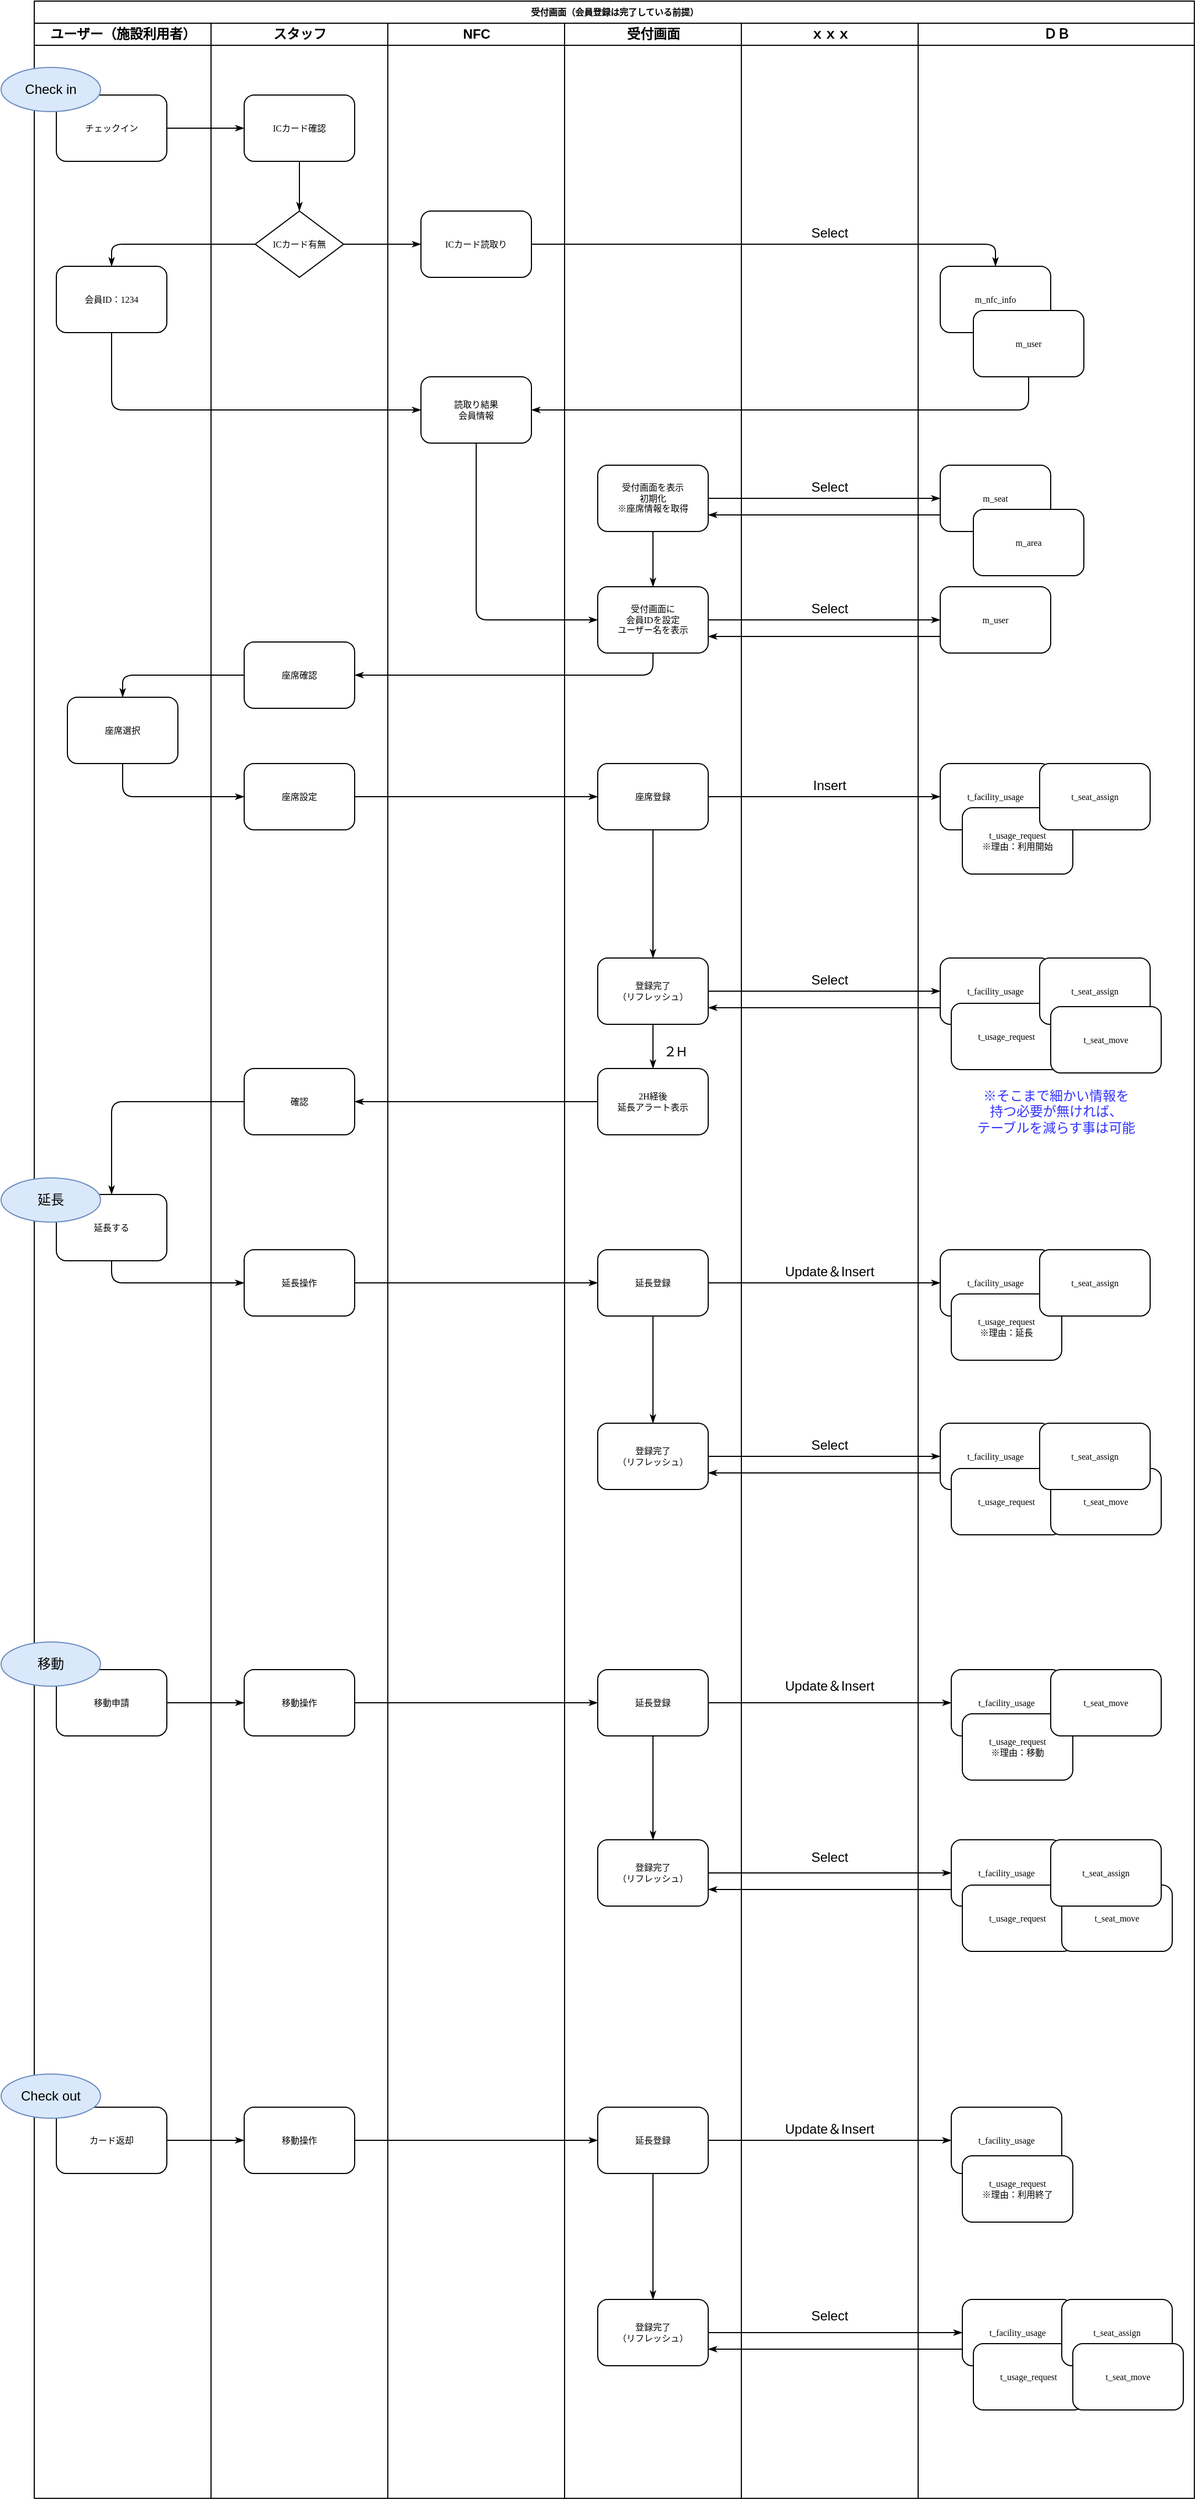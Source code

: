 <mxfile version="26.0.14">
  <diagram name="Page-1" id="74e2e168-ea6b-b213-b513-2b3c1d86103e">
    <mxGraphModel dx="1299" dy="142" grid="1" gridSize="10" guides="1" tooltips="1" connect="1" arrows="1" fold="1" page="1" pageScale="1" pageWidth="1100" pageHeight="850" background="none" math="0" shadow="0">
      <root>
        <mxCell id="0" />
        <mxCell id="1" parent="0" />
        <mxCell id="wsVmnCHKdDLOv4nFXaHS-50" value="受付画面（会員登録は完了している前提）" style="swimlane;html=1;childLayout=stackLayout;startSize=20;rounded=0;shadow=0;labelBackgroundColor=none;strokeWidth=1;fontFamily=Verdana;fontSize=8;align=center;" parent="1" vertex="1">
          <mxGeometry x="40" y="880" width="1050" height="2260" as="geometry" />
        </mxCell>
        <mxCell id="wsVmnCHKdDLOv4nFXaHS-55" style="edgeStyle=orthogonalEdgeStyle;rounded=1;html=1;labelBackgroundColor=none;startArrow=none;startFill=0;startSize=5;endArrow=classicThin;endFill=1;endSize=5;jettySize=auto;orthogonalLoop=1;strokeWidth=1;fontFamily=Verdana;fontSize=8" parent="wsVmnCHKdDLOv4nFXaHS-50" source="wsVmnCHKdDLOv4nFXaHS-52" target="wsVmnCHKdDLOv4nFXaHS-71" edge="1">
          <mxGeometry relative="1" as="geometry" />
        </mxCell>
        <mxCell id="wsVmnCHKdDLOv4nFXaHS-58" style="edgeStyle=orthogonalEdgeStyle;rounded=1;html=1;labelBackgroundColor=none;startArrow=none;startFill=0;startSize=5;endArrow=classicThin;endFill=1;endSize=5;jettySize=auto;orthogonalLoop=1;strokeWidth=1;fontFamily=Verdana;fontSize=8;entryX=0.5;entryY=0;entryDx=0;entryDy=0;" parent="wsVmnCHKdDLOv4nFXaHS-50" source="wsVmnCHKdDLOv4nFXaHS-74" target="wsVmnCHKdDLOv4nFXaHS-53" edge="1">
          <mxGeometry relative="1" as="geometry" />
        </mxCell>
        <mxCell id="wsVmnCHKdDLOv4nFXaHS-59" style="edgeStyle=orthogonalEdgeStyle;rounded=1;html=1;labelBackgroundColor=none;startArrow=none;startFill=0;startSize=5;endArrow=classicThin;endFill=1;endSize=5;jettySize=auto;orthogonalLoop=1;strokeWidth=1;fontFamily=Verdana;fontSize=8;exitX=0.5;exitY=1;exitDx=0;exitDy=0;entryX=0;entryY=0.5;entryDx=0;entryDy=0;" parent="wsVmnCHKdDLOv4nFXaHS-50" source="wsVmnCHKdDLOv4nFXaHS-53" target="wsVmnCHKdDLOv4nFXaHS-87" edge="1">
          <mxGeometry relative="1" as="geometry">
            <mxPoint x="210" y="300" as="targetPoint" />
          </mxGeometry>
        </mxCell>
        <mxCell id="wsVmnCHKdDLOv4nFXaHS-63" style="edgeStyle=orthogonalEdgeStyle;rounded=1;html=1;labelBackgroundColor=none;startArrow=none;startFill=0;startSize=5;endArrow=classicThin;endFill=1;endSize=5;jettySize=auto;orthogonalLoop=1;strokeWidth=1;fontFamily=Verdana;fontSize=8;exitX=1;exitY=0.5;exitDx=0;exitDy=0;" parent="wsVmnCHKdDLOv4nFXaHS-50" source="wsVmnCHKdDLOv4nFXaHS-89" target="wsVmnCHKdDLOv4nFXaHS-94" edge="1">
          <mxGeometry relative="1" as="geometry">
            <mxPoint x="770" y="690" as="sourcePoint" />
          </mxGeometry>
        </mxCell>
        <mxCell id="wsVmnCHKdDLOv4nFXaHS-66" style="edgeStyle=orthogonalEdgeStyle;rounded=1;html=1;labelBackgroundColor=none;startArrow=none;startFill=0;startSize=5;endArrow=classicThin;endFill=1;endSize=5;jettySize=auto;orthogonalLoop=1;strokeColor=#000000;strokeWidth=1;fontFamily=Verdana;fontSize=8;fontColor=#000000;entryX=0;entryY=0.5;entryDx=0;entryDy=0;exitX=1;exitY=0.5;exitDx=0;exitDy=0;" parent="wsVmnCHKdDLOv4nFXaHS-50" source="wsVmnCHKdDLOv4nFXaHS-81" target="wsVmnCHKdDLOv4nFXaHS-89" edge="1">
          <mxGeometry relative="1" as="geometry">
            <mxPoint x="400" y="550" as="sourcePoint" />
          </mxGeometry>
        </mxCell>
        <mxCell id="wsVmnCHKdDLOv4nFXaHS-51" value="ユーザー（施設利用者）" style="swimlane;html=1;startSize=20;" parent="wsVmnCHKdDLOv4nFXaHS-50" vertex="1">
          <mxGeometry y="20" width="160" height="2240" as="geometry" />
        </mxCell>
        <mxCell id="wsVmnCHKdDLOv4nFXaHS-52" value="チェックイン" style="rounded=1;whiteSpace=wrap;html=1;shadow=0;labelBackgroundColor=none;strokeWidth=1;fontFamily=Verdana;fontSize=8;align=center;" parent="wsVmnCHKdDLOv4nFXaHS-51" vertex="1">
          <mxGeometry x="20" y="65" width="100" height="60" as="geometry" />
        </mxCell>
        <mxCell id="wsVmnCHKdDLOv4nFXaHS-53" value="会員ID：1234" style="rounded=1;whiteSpace=wrap;html=1;shadow=0;labelBackgroundColor=none;strokeWidth=1;fontFamily=Verdana;fontSize=8;align=center;" parent="wsVmnCHKdDLOv4nFXaHS-51" vertex="1">
          <mxGeometry x="20" y="220" width="100" height="60" as="geometry" />
        </mxCell>
        <mxCell id="wsVmnCHKdDLOv4nFXaHS-75" value="座席選択" style="rounded=1;whiteSpace=wrap;html=1;shadow=0;labelBackgroundColor=none;strokeWidth=1;fontFamily=Verdana;fontSize=8;align=center;" parent="wsVmnCHKdDLOv4nFXaHS-51" vertex="1">
          <mxGeometry x="30" y="610" width="100" height="60" as="geometry" />
        </mxCell>
        <mxCell id="wsVmnCHKdDLOv4nFXaHS-168" value="延長する" style="rounded=1;whiteSpace=wrap;html=1;shadow=0;labelBackgroundColor=none;strokeWidth=1;fontFamily=Verdana;fontSize=8;align=center;" parent="wsVmnCHKdDLOv4nFXaHS-51" vertex="1">
          <mxGeometry x="20" y="1060" width="100" height="60" as="geometry" />
        </mxCell>
        <mxCell id="wsVmnCHKdDLOv4nFXaHS-176" value="延長" style="ellipse;whiteSpace=wrap;html=1;fillColor=#dae8fc;strokeColor=#6c8ebf;" parent="wsVmnCHKdDLOv4nFXaHS-51" vertex="1">
          <mxGeometry x="-30" y="1045" width="90" height="40" as="geometry" />
        </mxCell>
        <mxCell id="wsVmnCHKdDLOv4nFXaHS-177" value="Check in" style="ellipse;whiteSpace=wrap;html=1;fillColor=#dae8fc;strokeColor=#6c8ebf;" parent="wsVmnCHKdDLOv4nFXaHS-51" vertex="1">
          <mxGeometry x="-30" y="40" width="90" height="40" as="geometry" />
        </mxCell>
        <mxCell id="wsVmnCHKdDLOv4nFXaHS-239" value="カード返却" style="rounded=1;whiteSpace=wrap;html=1;shadow=0;labelBackgroundColor=none;strokeWidth=1;fontFamily=Verdana;fontSize=8;align=center;" parent="wsVmnCHKdDLOv4nFXaHS-51" vertex="1">
          <mxGeometry x="20" y="1886" width="100" height="60" as="geometry" />
        </mxCell>
        <mxCell id="wsVmnCHKdDLOv4nFXaHS-183" value="Check out" style="ellipse;whiteSpace=wrap;html=1;fillColor=#dae8fc;strokeColor=#6c8ebf;" parent="wsVmnCHKdDLOv4nFXaHS-51" vertex="1">
          <mxGeometry x="-30" y="1856" width="90" height="40" as="geometry" />
        </mxCell>
        <mxCell id="wsVmnCHKdDLOv4nFXaHS-70" value="スタッフ" style="swimlane;html=1;startSize=20;" parent="wsVmnCHKdDLOv4nFXaHS-50" vertex="1">
          <mxGeometry x="160" y="20" width="160" height="2240" as="geometry" />
        </mxCell>
        <mxCell id="wsVmnCHKdDLOv4nFXaHS-71" value="ICカード確認" style="rounded=1;whiteSpace=wrap;html=1;shadow=0;labelBackgroundColor=none;strokeWidth=1;fontFamily=Verdana;fontSize=8;align=center;" parent="wsVmnCHKdDLOv4nFXaHS-70" vertex="1">
          <mxGeometry x="30" y="65" width="100" height="60" as="geometry" />
        </mxCell>
        <mxCell id="wsVmnCHKdDLOv4nFXaHS-74" value="ICカード有無" style="rhombus;whiteSpace=wrap;html=1;rounded=0;shadow=0;labelBackgroundColor=none;strokeWidth=1;fontFamily=Verdana;fontSize=8;align=center;" parent="wsVmnCHKdDLOv4nFXaHS-70" vertex="1">
          <mxGeometry x="40" y="170" width="80" height="60" as="geometry" />
        </mxCell>
        <mxCell id="wsVmnCHKdDLOv4nFXaHS-56" style="edgeStyle=orthogonalEdgeStyle;rounded=1;html=1;labelBackgroundColor=none;startArrow=none;startFill=0;startSize=5;endArrow=classicThin;endFill=1;endSize=5;jettySize=auto;orthogonalLoop=1;strokeWidth=1;fontFamily=Verdana;fontSize=8;entryX=0.5;entryY=0;entryDx=0;entryDy=0;" parent="wsVmnCHKdDLOv4nFXaHS-70" source="wsVmnCHKdDLOv4nFXaHS-71" target="wsVmnCHKdDLOv4nFXaHS-74" edge="1">
          <mxGeometry relative="1" as="geometry">
            <Array as="points">
              <mxPoint x="80" y="170" />
              <mxPoint x="80" y="170" />
            </Array>
          </mxGeometry>
        </mxCell>
        <mxCell id="wsVmnCHKdDLOv4nFXaHS-54" value="座席確認" style="rounded=1;whiteSpace=wrap;html=1;shadow=0;labelBackgroundColor=none;strokeWidth=1;fontFamily=Verdana;fontSize=8;align=center;" parent="wsVmnCHKdDLOv4nFXaHS-70" vertex="1">
          <mxGeometry x="30" y="560" width="100" height="60" as="geometry" />
        </mxCell>
        <mxCell id="wsVmnCHKdDLOv4nFXaHS-81" value="座席設定" style="rounded=1;whiteSpace=wrap;html=1;shadow=0;labelBackgroundColor=none;strokeWidth=1;fontFamily=Verdana;fontSize=8;align=center;" parent="wsVmnCHKdDLOv4nFXaHS-70" vertex="1">
          <mxGeometry x="30" y="670" width="100" height="60" as="geometry" />
        </mxCell>
        <mxCell id="wsVmnCHKdDLOv4nFXaHS-165" value="確認" style="rounded=1;whiteSpace=wrap;html=1;shadow=0;labelBackgroundColor=none;strokeWidth=1;fontFamily=Verdana;fontSize=8;align=center;" parent="wsVmnCHKdDLOv4nFXaHS-70" vertex="1">
          <mxGeometry x="30" y="946" width="100" height="60" as="geometry" />
        </mxCell>
        <mxCell id="wsVmnCHKdDLOv4nFXaHS-171" value="延長操作" style="rounded=1;whiteSpace=wrap;html=1;shadow=0;labelBackgroundColor=none;strokeWidth=1;fontFamily=Verdana;fontSize=8;align=center;" parent="wsVmnCHKdDLOv4nFXaHS-70" vertex="1">
          <mxGeometry x="30" y="1110" width="100" height="60" as="geometry" />
        </mxCell>
        <mxCell id="wsVmnCHKdDLOv4nFXaHS-240" value="移動操作" style="rounded=1;whiteSpace=wrap;html=1;shadow=0;labelBackgroundColor=none;strokeWidth=1;fontFamily=Verdana;fontSize=8;align=center;" parent="wsVmnCHKdDLOv4nFXaHS-70" vertex="1">
          <mxGeometry x="30" y="1886" width="100" height="60" as="geometry" />
        </mxCell>
        <mxCell id="wsVmnCHKdDLOv4nFXaHS-72" value="NFC" style="swimlane;html=1;startSize=20;" parent="wsVmnCHKdDLOv4nFXaHS-50" vertex="1">
          <mxGeometry x="320" y="20" width="160" height="2240" as="geometry" />
        </mxCell>
        <mxCell id="wsVmnCHKdDLOv4nFXaHS-73" value="ICカード読取り" style="rounded=1;whiteSpace=wrap;html=1;shadow=0;labelBackgroundColor=none;strokeWidth=1;fontFamily=Verdana;fontSize=8;align=center;" parent="wsVmnCHKdDLOv4nFXaHS-72" vertex="1">
          <mxGeometry x="30" y="170" width="100" height="60" as="geometry" />
        </mxCell>
        <mxCell id="wsVmnCHKdDLOv4nFXaHS-87" value="&lt;div&gt;読取り結果&lt;/div&gt;&lt;div&gt;&lt;div&gt;会員情報&lt;/div&gt;&lt;/div&gt;" style="rounded=1;whiteSpace=wrap;html=1;shadow=0;labelBackgroundColor=none;strokeWidth=1;fontFamily=Verdana;fontSize=8;align=center;" parent="wsVmnCHKdDLOv4nFXaHS-72" vertex="1">
          <mxGeometry x="30" y="320" width="100" height="60" as="geometry" />
        </mxCell>
        <mxCell id="wsVmnCHKdDLOv4nFXaHS-76" style="edgeStyle=orthogonalEdgeStyle;rounded=1;html=1;labelBackgroundColor=none;startArrow=none;startFill=0;startSize=5;endArrow=classicThin;endFill=1;endSize=5;jettySize=auto;orthogonalLoop=1;strokeWidth=1;fontFamily=Verdana;fontSize=8;entryX=0;entryY=0.5;entryDx=0;entryDy=0;exitX=1;exitY=0.5;exitDx=0;exitDy=0;" parent="wsVmnCHKdDLOv4nFXaHS-50" source="wsVmnCHKdDLOv4nFXaHS-74" target="wsVmnCHKdDLOv4nFXaHS-73" edge="1">
          <mxGeometry relative="1" as="geometry">
            <mxPoint x="340" y="150" as="sourcePoint" />
            <mxPoint x="280" y="290" as="targetPoint" />
          </mxGeometry>
        </mxCell>
        <mxCell id="wsVmnCHKdDLOv4nFXaHS-83" style="edgeStyle=orthogonalEdgeStyle;rounded=1;html=1;labelBackgroundColor=none;startArrow=none;startFill=0;startSize=5;endArrow=classicThin;endFill=1;endSize=5;jettySize=auto;orthogonalLoop=1;strokeColor=#000000;strokeWidth=1;fontFamily=Verdana;fontSize=8;fontColor=#000000;exitX=1;exitY=0.5;exitDx=0;exitDy=0;entryX=0.5;entryY=0;entryDx=0;entryDy=0;" parent="wsVmnCHKdDLOv4nFXaHS-50" source="wsVmnCHKdDLOv4nFXaHS-73" target="wsVmnCHKdDLOv4nFXaHS-78" edge="1">
          <mxGeometry relative="1" as="geometry" />
        </mxCell>
        <mxCell id="wsVmnCHKdDLOv4nFXaHS-91" style="edgeStyle=orthogonalEdgeStyle;rounded=1;html=1;labelBackgroundColor=none;startArrow=none;startFill=0;startSize=5;endArrow=classicThin;endFill=1;endSize=5;jettySize=auto;orthogonalLoop=1;strokeWidth=1;fontFamily=Verdana;fontSize=8;exitX=0.5;exitY=1;exitDx=0;exitDy=0;entryX=1;entryY=0.5;entryDx=0;entryDy=0;" parent="wsVmnCHKdDLOv4nFXaHS-50" source="wsVmnCHKdDLOv4nFXaHS-144" target="wsVmnCHKdDLOv4nFXaHS-87" edge="1">
          <mxGeometry relative="1" as="geometry" />
        </mxCell>
        <mxCell id="wsVmnCHKdDLOv4nFXaHS-77" value="受付画面" style="swimlane;html=1;startSize=20;" parent="wsVmnCHKdDLOv4nFXaHS-50" vertex="1">
          <mxGeometry x="480" y="20" width="160" height="2240" as="geometry" />
        </mxCell>
        <mxCell id="wsVmnCHKdDLOv4nFXaHS-80" value="受付画面に&lt;div&gt;会員IDを設定&lt;/div&gt;&lt;div&gt;ユーザー名を表示&lt;/div&gt;" style="rounded=1;whiteSpace=wrap;html=1;shadow=0;labelBackgroundColor=none;strokeWidth=1;fontFamily=Verdana;fontSize=8;align=center;" parent="wsVmnCHKdDLOv4nFXaHS-77" vertex="1">
          <mxGeometry x="30" y="510" width="100" height="60" as="geometry" />
        </mxCell>
        <mxCell id="wsVmnCHKdDLOv4nFXaHS-89" value="座席登録" style="rounded=1;whiteSpace=wrap;html=1;shadow=0;labelBackgroundColor=none;strokeWidth=1;fontFamily=Verdana;fontSize=8;align=center;" parent="wsVmnCHKdDLOv4nFXaHS-77" vertex="1">
          <mxGeometry x="30" y="670" width="100" height="60" as="geometry" />
        </mxCell>
        <mxCell id="wsVmnCHKdDLOv4nFXaHS-155" value="受付画面を表示&lt;div&gt;初期化&lt;/div&gt;&lt;div&gt;※座席情報を取得&lt;/div&gt;" style="rounded=1;whiteSpace=wrap;html=1;shadow=0;labelBackgroundColor=none;strokeWidth=1;fontFamily=Verdana;fontSize=8;align=center;" parent="wsVmnCHKdDLOv4nFXaHS-77" vertex="1">
          <mxGeometry x="30" y="400" width="100" height="60" as="geometry" />
        </mxCell>
        <mxCell id="wsVmnCHKdDLOv4nFXaHS-156" style="edgeStyle=orthogonalEdgeStyle;rounded=1;html=1;labelBackgroundColor=none;startArrow=none;startFill=0;startSize=5;endArrow=classicThin;endFill=1;endSize=5;jettySize=auto;orthogonalLoop=1;strokeWidth=1;fontFamily=Verdana;fontSize=8;exitX=0.5;exitY=1;exitDx=0;exitDy=0;entryX=0.5;entryY=0;entryDx=0;entryDy=0;" parent="wsVmnCHKdDLOv4nFXaHS-77" source="wsVmnCHKdDLOv4nFXaHS-155" target="wsVmnCHKdDLOv4nFXaHS-80" edge="1">
          <mxGeometry relative="1" as="geometry">
            <mxPoint x="-70" y="390" as="sourcePoint" />
            <mxPoint x="40" y="440" as="targetPoint" />
          </mxGeometry>
        </mxCell>
        <mxCell id="wsVmnCHKdDLOv4nFXaHS-162" value="2H経後&lt;div&gt;延長アラート表示&lt;/div&gt;" style="rounded=1;whiteSpace=wrap;html=1;shadow=0;labelBackgroundColor=none;strokeWidth=1;fontFamily=Verdana;fontSize=8;align=center;" parent="wsVmnCHKdDLOv4nFXaHS-77" vertex="1">
          <mxGeometry x="30" y="946" width="100" height="60" as="geometry" />
        </mxCell>
        <mxCell id="wsVmnCHKdDLOv4nFXaHS-164" style="edgeStyle=orthogonalEdgeStyle;rounded=1;html=1;labelBackgroundColor=none;startArrow=none;startFill=0;startSize=5;endArrow=classicThin;endFill=1;endSize=5;jettySize=auto;orthogonalLoop=1;strokeWidth=1;fontFamily=Verdana;fontSize=8;entryX=0.5;entryY=0;entryDx=0;entryDy=0;exitX=0.5;exitY=1;exitDx=0;exitDy=0;" parent="wsVmnCHKdDLOv4nFXaHS-77" source="wsVmnCHKdDLOv4nFXaHS-89" target="wsVmnCHKdDLOv4nFXaHS-194" edge="1">
          <mxGeometry relative="1" as="geometry">
            <mxPoint x="50" y="740" as="sourcePoint" />
            <mxPoint x="40" y="550" as="targetPoint" />
          </mxGeometry>
        </mxCell>
        <mxCell id="wsVmnCHKdDLOv4nFXaHS-172" value="延長登録" style="rounded=1;whiteSpace=wrap;html=1;shadow=0;labelBackgroundColor=none;strokeWidth=1;fontFamily=Verdana;fontSize=8;align=center;" parent="wsVmnCHKdDLOv4nFXaHS-77" vertex="1">
          <mxGeometry x="30" y="1110" width="100" height="60" as="geometry" />
        </mxCell>
        <mxCell id="wsVmnCHKdDLOv4nFXaHS-194" value="登録完了&lt;div&gt;（リフレッシュ）&lt;/div&gt;" style="rounded=1;whiteSpace=wrap;html=1;shadow=0;labelBackgroundColor=none;strokeWidth=1;fontFamily=Verdana;fontSize=8;align=center;" parent="wsVmnCHKdDLOv4nFXaHS-77" vertex="1">
          <mxGeometry x="30" y="846" width="100" height="60" as="geometry" />
        </mxCell>
        <mxCell id="wsVmnCHKdDLOv4nFXaHS-208" style="edgeStyle=orthogonalEdgeStyle;rounded=1;html=1;labelBackgroundColor=none;startArrow=none;startFill=0;startSize=5;endArrow=classicThin;endFill=1;endSize=5;jettySize=auto;orthogonalLoop=1;strokeWidth=1;fontFamily=Verdana;fontSize=8;entryX=0.5;entryY=0;entryDx=0;entryDy=0;exitX=0.5;exitY=1;exitDx=0;exitDy=0;" parent="wsVmnCHKdDLOv4nFXaHS-77" source="wsVmnCHKdDLOv4nFXaHS-194" target="wsVmnCHKdDLOv4nFXaHS-162" edge="1">
          <mxGeometry relative="1" as="geometry">
            <mxPoint x="40" y="916" as="sourcePoint" />
            <mxPoint x="90" y="856" as="targetPoint" />
          </mxGeometry>
        </mxCell>
        <mxCell id="wsVmnCHKdDLOv4nFXaHS-192" value="２H" style="text;html=1;align=center;verticalAlign=middle;whiteSpace=wrap;rounded=0;" parent="wsVmnCHKdDLOv4nFXaHS-77" vertex="1">
          <mxGeometry x="70" y="916" width="60" height="30" as="geometry" />
        </mxCell>
        <mxCell id="wsVmnCHKdDLOv4nFXaHS-214" value="登録完了&lt;div&gt;（リフレッシュ）&lt;/div&gt;" style="rounded=1;whiteSpace=wrap;html=1;shadow=0;labelBackgroundColor=none;strokeWidth=1;fontFamily=Verdana;fontSize=8;align=center;" parent="wsVmnCHKdDLOv4nFXaHS-77" vertex="1">
          <mxGeometry x="30" y="1267" width="100" height="60" as="geometry" />
        </mxCell>
        <mxCell id="wsVmnCHKdDLOv4nFXaHS-215" style="edgeStyle=orthogonalEdgeStyle;rounded=1;html=1;labelBackgroundColor=none;startArrow=none;startFill=0;startSize=5;endArrow=classicThin;endFill=1;endSize=5;jettySize=auto;orthogonalLoop=1;strokeWidth=1;fontFamily=Verdana;fontSize=8;entryX=0.5;entryY=0;entryDx=0;entryDy=0;exitX=0.5;exitY=1;exitDx=0;exitDy=0;" parent="wsVmnCHKdDLOv4nFXaHS-77" source="wsVmnCHKdDLOv4nFXaHS-172" target="wsVmnCHKdDLOv4nFXaHS-214" edge="1">
          <mxGeometry relative="1" as="geometry">
            <mxPoint x="90" y="877" as="sourcePoint" />
            <mxPoint x="90" y="907" as="targetPoint" />
          </mxGeometry>
        </mxCell>
        <mxCell id="wsVmnCHKdDLOv4nFXaHS-180" value="移動申請" style="rounded=1;whiteSpace=wrap;html=1;shadow=0;labelBackgroundColor=none;strokeWidth=1;fontFamily=Verdana;fontSize=8;align=center;" parent="wsVmnCHKdDLOv4nFXaHS-77" vertex="1">
          <mxGeometry x="-460" y="1490" width="100" height="60" as="geometry" />
        </mxCell>
        <mxCell id="wsVmnCHKdDLOv4nFXaHS-182" value="移動" style="ellipse;whiteSpace=wrap;html=1;fillColor=#dae8fc;strokeColor=#6c8ebf;" parent="wsVmnCHKdDLOv4nFXaHS-77" vertex="1">
          <mxGeometry x="-510" y="1465" width="90" height="40" as="geometry" />
        </mxCell>
        <mxCell id="wsVmnCHKdDLOv4nFXaHS-184" value="移動操作" style="rounded=1;whiteSpace=wrap;html=1;shadow=0;labelBackgroundColor=none;strokeWidth=1;fontFamily=Verdana;fontSize=8;align=center;" parent="wsVmnCHKdDLOv4nFXaHS-77" vertex="1">
          <mxGeometry x="-290" y="1490" width="100" height="60" as="geometry" />
        </mxCell>
        <mxCell id="wsVmnCHKdDLOv4nFXaHS-185" value="延長登録" style="rounded=1;whiteSpace=wrap;html=1;shadow=0;labelBackgroundColor=none;strokeWidth=1;fontFamily=Verdana;fontSize=8;align=center;" parent="wsVmnCHKdDLOv4nFXaHS-77" vertex="1">
          <mxGeometry x="30" y="1490" width="100" height="60" as="geometry" />
        </mxCell>
        <mxCell id="wsVmnCHKdDLOv4nFXaHS-186" style="edgeStyle=orthogonalEdgeStyle;rounded=1;html=1;labelBackgroundColor=none;startArrow=none;startFill=0;startSize=5;endArrow=classicThin;endFill=1;endSize=5;jettySize=auto;orthogonalLoop=1;strokeColor=#000000;strokeWidth=1;fontFamily=Verdana;fontSize=8;fontColor=#000000;exitX=1;exitY=0.5;exitDx=0;exitDy=0;entryX=0;entryY=0.5;entryDx=0;entryDy=0;" parent="wsVmnCHKdDLOv4nFXaHS-77" source="wsVmnCHKdDLOv4nFXaHS-180" target="wsVmnCHKdDLOv4nFXaHS-184" edge="1">
          <mxGeometry relative="1" as="geometry">
            <mxPoint x="-350" y="1519.5" as="sourcePoint" />
            <mxPoint x="-310" y="1510" as="targetPoint" />
          </mxGeometry>
        </mxCell>
        <mxCell id="wsVmnCHKdDLOv4nFXaHS-187" style="edgeStyle=orthogonalEdgeStyle;rounded=1;html=1;labelBackgroundColor=none;startArrow=none;startFill=0;startSize=5;endArrow=classicThin;endFill=1;endSize=5;jettySize=auto;orthogonalLoop=1;strokeColor=#000000;strokeWidth=1;fontFamily=Verdana;fontSize=8;fontColor=#000000;exitX=1;exitY=0.5;exitDx=0;exitDy=0;entryX=0;entryY=0.5;entryDx=0;entryDy=0;" parent="wsVmnCHKdDLOv4nFXaHS-77" source="wsVmnCHKdDLOv4nFXaHS-184" target="wsVmnCHKdDLOv4nFXaHS-185" edge="1">
          <mxGeometry relative="1" as="geometry">
            <mxPoint x="-100" y="1520" as="sourcePoint" />
            <mxPoint x="-30" y="1520" as="targetPoint" />
          </mxGeometry>
        </mxCell>
        <mxCell id="wsVmnCHKdDLOv4nFXaHS-220" value="登録完了&lt;div&gt;（リフレッシュ）&lt;/div&gt;" style="rounded=1;whiteSpace=wrap;html=1;shadow=0;labelBackgroundColor=none;strokeWidth=1;fontFamily=Verdana;fontSize=8;align=center;" parent="wsVmnCHKdDLOv4nFXaHS-77" vertex="1">
          <mxGeometry x="30" y="1644" width="100" height="60" as="geometry" />
        </mxCell>
        <mxCell id="wsVmnCHKdDLOv4nFXaHS-221" style="edgeStyle=orthogonalEdgeStyle;rounded=1;html=1;labelBackgroundColor=none;startArrow=none;startFill=0;startSize=5;endArrow=classicThin;endFill=1;endSize=5;jettySize=auto;orthogonalLoop=1;strokeWidth=1;fontFamily=Verdana;fontSize=8;entryX=0.5;entryY=0;entryDx=0;entryDy=0;exitX=0.5;exitY=1;exitDx=0;exitDy=0;" parent="wsVmnCHKdDLOv4nFXaHS-77" source="wsVmnCHKdDLOv4nFXaHS-185" target="wsVmnCHKdDLOv4nFXaHS-220" edge="1">
          <mxGeometry relative="1" as="geometry">
            <mxPoint x="110" y="1565" as="sourcePoint" />
            <mxPoint x="90" y="1315" as="targetPoint" />
          </mxGeometry>
        </mxCell>
        <mxCell id="wsVmnCHKdDLOv4nFXaHS-242" value="延長登録" style="rounded=1;whiteSpace=wrap;html=1;shadow=0;labelBackgroundColor=none;strokeWidth=1;fontFamily=Verdana;fontSize=8;align=center;" parent="wsVmnCHKdDLOv4nFXaHS-77" vertex="1">
          <mxGeometry x="30" y="1886" width="100" height="60" as="geometry" />
        </mxCell>
        <mxCell id="wsVmnCHKdDLOv4nFXaHS-247" value="登録完了&lt;div&gt;（リフレッシュ）&lt;/div&gt;" style="rounded=1;whiteSpace=wrap;html=1;shadow=0;labelBackgroundColor=none;strokeWidth=1;fontFamily=Verdana;fontSize=8;align=center;" parent="wsVmnCHKdDLOv4nFXaHS-77" vertex="1">
          <mxGeometry x="30" y="2060" width="100" height="60" as="geometry" />
        </mxCell>
        <mxCell id="wsVmnCHKdDLOv4nFXaHS-248" style="edgeStyle=orthogonalEdgeStyle;rounded=1;html=1;labelBackgroundColor=none;startArrow=none;startFill=0;startSize=5;endArrow=classicThin;endFill=1;endSize=5;jettySize=auto;orthogonalLoop=1;strokeWidth=1;fontFamily=Verdana;fontSize=8;entryX=0.5;entryY=0;entryDx=0;entryDy=0;exitX=0.5;exitY=1;exitDx=0;exitDy=0;" parent="wsVmnCHKdDLOv4nFXaHS-77" source="wsVmnCHKdDLOv4nFXaHS-242" target="wsVmnCHKdDLOv4nFXaHS-247" edge="1">
          <mxGeometry relative="1" as="geometry">
            <mxPoint x="40" y="1956" as="sourcePoint" />
            <mxPoint x="90" y="1736" as="targetPoint" />
          </mxGeometry>
        </mxCell>
        <mxCell id="wsVmnCHKdDLOv4nFXaHS-86" value="ｘｘｘ" style="swimlane;html=1;startSize=20;" parent="wsVmnCHKdDLOv4nFXaHS-50" vertex="1">
          <mxGeometry x="640" y="20" width="160" height="2240" as="geometry" />
        </mxCell>
        <mxCell id="wsVmnCHKdDLOv4nFXaHS-228" value="Update＆Insert" style="text;html=1;align=center;verticalAlign=middle;whiteSpace=wrap;rounded=0;" parent="wsVmnCHKdDLOv4nFXaHS-86" vertex="1">
          <mxGeometry x="20" y="1485" width="120" height="40" as="geometry" />
        </mxCell>
        <mxCell id="wsVmnCHKdDLOv4nFXaHS-231" value="Select" style="text;html=1;align=center;verticalAlign=middle;whiteSpace=wrap;rounded=0;" parent="wsVmnCHKdDLOv4nFXaHS-86" vertex="1">
          <mxGeometry x="20" y="1640" width="120" height="40" as="geometry" />
        </mxCell>
        <mxCell id="wsVmnCHKdDLOv4nFXaHS-232" value="Update＆Insert" style="text;html=1;align=center;verticalAlign=middle;whiteSpace=wrap;rounded=0;" parent="wsVmnCHKdDLOv4nFXaHS-86" vertex="1">
          <mxGeometry x="20" y="1110" width="120" height="40" as="geometry" />
        </mxCell>
        <mxCell id="wsVmnCHKdDLOv4nFXaHS-233" value="Select" style="text;html=1;align=center;verticalAlign=middle;whiteSpace=wrap;rounded=0;" parent="wsVmnCHKdDLOv4nFXaHS-86" vertex="1">
          <mxGeometry x="20" y="1267" width="120" height="40" as="geometry" />
        </mxCell>
        <mxCell id="wsVmnCHKdDLOv4nFXaHS-234" value="Insert" style="text;html=1;align=center;verticalAlign=middle;whiteSpace=wrap;rounded=0;" parent="wsVmnCHKdDLOv4nFXaHS-86" vertex="1">
          <mxGeometry x="20" y="670" width="120" height="40" as="geometry" />
        </mxCell>
        <mxCell id="wsVmnCHKdDLOv4nFXaHS-235" value="Select" style="text;html=1;align=center;verticalAlign=middle;whiteSpace=wrap;rounded=0;" parent="wsVmnCHKdDLOv4nFXaHS-86" vertex="1">
          <mxGeometry x="20" y="846" width="120" height="40" as="geometry" />
        </mxCell>
        <mxCell id="wsVmnCHKdDLOv4nFXaHS-236" value="Select" style="text;html=1;align=center;verticalAlign=middle;whiteSpace=wrap;rounded=0;" parent="wsVmnCHKdDLOv4nFXaHS-86" vertex="1">
          <mxGeometry x="20" y="170" width="120" height="40" as="geometry" />
        </mxCell>
        <mxCell id="wsVmnCHKdDLOv4nFXaHS-237" value="Select" style="text;html=1;align=center;verticalAlign=middle;whiteSpace=wrap;rounded=0;" parent="wsVmnCHKdDLOv4nFXaHS-86" vertex="1">
          <mxGeometry x="20" y="400" width="120" height="40" as="geometry" />
        </mxCell>
        <mxCell id="wsVmnCHKdDLOv4nFXaHS-238" value="Select" style="text;html=1;align=center;verticalAlign=middle;whiteSpace=wrap;rounded=0;" parent="wsVmnCHKdDLOv4nFXaHS-86" vertex="1">
          <mxGeometry x="20" y="510" width="120" height="40" as="geometry" />
        </mxCell>
        <mxCell id="wsVmnCHKdDLOv4nFXaHS-246" value="Update＆Insert" style="text;html=1;align=center;verticalAlign=middle;whiteSpace=wrap;rounded=0;" parent="wsVmnCHKdDLOv4nFXaHS-86" vertex="1">
          <mxGeometry x="20" y="1886" width="120" height="40" as="geometry" />
        </mxCell>
        <mxCell id="wsVmnCHKdDLOv4nFXaHS-252" value="Select" style="text;html=1;align=center;verticalAlign=middle;whiteSpace=wrap;rounded=0;" parent="wsVmnCHKdDLOv4nFXaHS-86" vertex="1">
          <mxGeometry x="20" y="2055" width="120" height="40" as="geometry" />
        </mxCell>
        <mxCell id="wsVmnCHKdDLOv4nFXaHS-93" value="ＤＢ" style="swimlane;html=1;startSize=20;" parent="wsVmnCHKdDLOv4nFXaHS-50" vertex="1">
          <mxGeometry x="800" y="20" width="250" height="2240" as="geometry" />
        </mxCell>
        <mxCell id="wsVmnCHKdDLOv4nFXaHS-94" value="t_facility_usage" style="rounded=1;whiteSpace=wrap;html=1;shadow=0;labelBackgroundColor=none;strokeWidth=1;fontFamily=Verdana;fontSize=8;align=center;" parent="wsVmnCHKdDLOv4nFXaHS-93" vertex="1">
          <mxGeometry x="20" y="670" width="100" height="60" as="geometry" />
        </mxCell>
        <mxCell id="wsVmnCHKdDLOv4nFXaHS-78" value="m_nfc_info" style="rounded=1;whiteSpace=wrap;html=1;shadow=0;labelBackgroundColor=none;strokeWidth=1;fontFamily=Verdana;fontSize=8;align=center;" parent="wsVmnCHKdDLOv4nFXaHS-93" vertex="1">
          <mxGeometry x="20" y="220" width="100" height="60" as="geometry" />
        </mxCell>
        <mxCell id="wsVmnCHKdDLOv4nFXaHS-144" value="m_user" style="rounded=1;whiteSpace=wrap;html=1;shadow=0;labelBackgroundColor=none;strokeWidth=1;fontFamily=Verdana;fontSize=8;align=center;" parent="wsVmnCHKdDLOv4nFXaHS-93" vertex="1">
          <mxGeometry x="50" y="260" width="100" height="60" as="geometry" />
        </mxCell>
        <mxCell id="wsVmnCHKdDLOv4nFXaHS-146" value="m_user" style="rounded=1;whiteSpace=wrap;html=1;shadow=0;labelBackgroundColor=none;strokeWidth=1;fontFamily=Verdana;fontSize=8;align=center;" parent="wsVmnCHKdDLOv4nFXaHS-93" vertex="1">
          <mxGeometry x="20" y="510" width="100" height="60" as="geometry" />
        </mxCell>
        <mxCell id="wsVmnCHKdDLOv4nFXaHS-152" value="m_seat" style="rounded=1;whiteSpace=wrap;html=1;shadow=0;labelBackgroundColor=none;strokeWidth=1;fontFamily=Verdana;fontSize=8;align=center;" parent="wsVmnCHKdDLOv4nFXaHS-93" vertex="1">
          <mxGeometry x="20" y="400" width="100" height="60" as="geometry" />
        </mxCell>
        <mxCell id="wsVmnCHKdDLOv4nFXaHS-160" value="m_area" style="rounded=1;whiteSpace=wrap;html=1;shadow=0;labelBackgroundColor=none;strokeWidth=1;fontFamily=Verdana;fontSize=8;align=center;" parent="wsVmnCHKdDLOv4nFXaHS-93" vertex="1">
          <mxGeometry x="50" y="440" width="100" height="60" as="geometry" />
        </mxCell>
        <mxCell id="wsVmnCHKdDLOv4nFXaHS-174" value="t_facility_usage" style="rounded=1;whiteSpace=wrap;html=1;shadow=0;labelBackgroundColor=none;strokeWidth=1;fontFamily=Verdana;fontSize=8;align=center;" parent="wsVmnCHKdDLOv4nFXaHS-93" vertex="1">
          <mxGeometry x="20" y="1267" width="100" height="60" as="geometry" />
        </mxCell>
        <mxCell id="wsVmnCHKdDLOv4nFXaHS-209" value="t_usage_request" style="rounded=1;whiteSpace=wrap;html=1;shadow=0;labelBackgroundColor=none;strokeWidth=1;fontFamily=Verdana;fontSize=8;align=center;" parent="wsVmnCHKdDLOv4nFXaHS-93" vertex="1">
          <mxGeometry x="30" y="1308" width="100" height="60" as="geometry" />
        </mxCell>
        <mxCell id="wsVmnCHKdDLOv4nFXaHS-211" value="t_facility_usage" style="rounded=1;whiteSpace=wrap;html=1;shadow=0;labelBackgroundColor=none;strokeWidth=1;fontFamily=Verdana;fontSize=8;align=center;" parent="wsVmnCHKdDLOv4nFXaHS-93" vertex="1">
          <mxGeometry x="20" y="846" width="100" height="60" as="geometry" />
        </mxCell>
        <mxCell id="wsVmnCHKdDLOv4nFXaHS-212" value="t_usage_request" style="rounded=1;whiteSpace=wrap;html=1;shadow=0;labelBackgroundColor=none;strokeWidth=1;fontFamily=Verdana;fontSize=8;align=center;" parent="wsVmnCHKdDLOv4nFXaHS-93" vertex="1">
          <mxGeometry x="30" y="887" width="100" height="60" as="geometry" />
        </mxCell>
        <mxCell id="wsVmnCHKdDLOv4nFXaHS-193" value="&lt;font style=&quot;color: rgb(51, 51, 255);&quot;&gt;※そこまで細かい情報を&lt;/font&gt;&lt;div&gt;&lt;font style=&quot;color: rgb(51, 51, 255);&quot;&gt;持つ必要が無ければ、&lt;/font&gt;&lt;/div&gt;&lt;div&gt;&lt;font style=&quot;color: rgb(51, 51, 255);&quot;&gt;テーブルを減らす事は可能&lt;/font&gt;&lt;/div&gt;" style="text;html=1;align=center;verticalAlign=middle;whiteSpace=wrap;rounded=0;" parent="wsVmnCHKdDLOv4nFXaHS-93" vertex="1">
          <mxGeometry y="950" width="250" height="70" as="geometry" />
        </mxCell>
        <mxCell id="wsVmnCHKdDLOv4nFXaHS-216" value="t_facility_usage" style="rounded=1;whiteSpace=wrap;html=1;shadow=0;labelBackgroundColor=none;strokeWidth=1;fontFamily=Verdana;fontSize=8;align=center;" parent="wsVmnCHKdDLOv4nFXaHS-93" vertex="1">
          <mxGeometry x="20" y="1110" width="100" height="60" as="geometry" />
        </mxCell>
        <mxCell id="wsVmnCHKdDLOv4nFXaHS-218" value="t_facility_usage" style="rounded=1;whiteSpace=wrap;html=1;shadow=0;labelBackgroundColor=none;strokeWidth=1;fontFamily=Verdana;fontSize=8;align=center;" parent="wsVmnCHKdDLOv4nFXaHS-93" vertex="1">
          <mxGeometry x="30" y="1490" width="100" height="60" as="geometry" />
        </mxCell>
        <mxCell id="wsVmnCHKdDLOv4nFXaHS-222" value="t_facility_usage" style="rounded=1;whiteSpace=wrap;html=1;shadow=0;labelBackgroundColor=none;strokeWidth=1;fontFamily=Verdana;fontSize=8;align=center;" parent="wsVmnCHKdDLOv4nFXaHS-93" vertex="1">
          <mxGeometry x="30" y="1644" width="100" height="60" as="geometry" />
        </mxCell>
        <mxCell id="wsVmnCHKdDLOv4nFXaHS-223" value="t_usage_request" style="rounded=1;whiteSpace=wrap;html=1;shadow=0;labelBackgroundColor=none;strokeWidth=1;fontFamily=Verdana;fontSize=8;align=center;" parent="wsVmnCHKdDLOv4nFXaHS-93" vertex="1">
          <mxGeometry x="40" y="1685" width="100" height="60" as="geometry" />
        </mxCell>
        <mxCell id="wsVmnCHKdDLOv4nFXaHS-244" value="t_facility_usage" style="rounded=1;whiteSpace=wrap;html=1;shadow=0;labelBackgroundColor=none;strokeWidth=1;fontFamily=Verdana;fontSize=8;align=center;" parent="wsVmnCHKdDLOv4nFXaHS-93" vertex="1">
          <mxGeometry x="30" y="1886" width="100" height="60" as="geometry" />
        </mxCell>
        <mxCell id="wsVmnCHKdDLOv4nFXaHS-249" value="t_facility_usage" style="rounded=1;whiteSpace=wrap;html=1;shadow=0;labelBackgroundColor=none;strokeWidth=1;fontFamily=Verdana;fontSize=8;align=center;" parent="wsVmnCHKdDLOv4nFXaHS-93" vertex="1">
          <mxGeometry x="40" y="2060" width="100" height="60" as="geometry" />
        </mxCell>
        <mxCell id="W9gNt8L-KNi82UFcTBnA-1" value="t_usage_request&lt;div&gt;※理由：利用開始&lt;/div&gt;" style="rounded=1;whiteSpace=wrap;html=1;shadow=0;labelBackgroundColor=none;strokeWidth=1;fontFamily=Verdana;fontSize=8;align=center;" parent="wsVmnCHKdDLOv4nFXaHS-93" vertex="1">
          <mxGeometry x="40" y="710" width="100" height="60" as="geometry" />
        </mxCell>
        <mxCell id="W9gNt8L-KNi82UFcTBnA-3" value="t_usage_request&lt;div&gt;※理由：延長&lt;/div&gt;" style="rounded=1;whiteSpace=wrap;html=1;shadow=0;labelBackgroundColor=none;strokeWidth=1;fontFamily=Verdana;fontSize=8;align=center;" parent="wsVmnCHKdDLOv4nFXaHS-93" vertex="1">
          <mxGeometry x="30" y="1150" width="100" height="60" as="geometry" />
        </mxCell>
        <mxCell id="W9gNt8L-KNi82UFcTBnA-6" value="t_usage_request&lt;div&gt;※理由：移動&lt;/div&gt;" style="rounded=1;whiteSpace=wrap;html=1;shadow=0;labelBackgroundColor=none;strokeWidth=1;fontFamily=Verdana;fontSize=8;align=center;" parent="wsVmnCHKdDLOv4nFXaHS-93" vertex="1">
          <mxGeometry x="40" y="1530" width="100" height="60" as="geometry" />
        </mxCell>
        <mxCell id="W9gNt8L-KNi82UFcTBnA-8" value="t_usage_request&lt;div&gt;※理由：利用終了&lt;/div&gt;" style="rounded=1;whiteSpace=wrap;html=1;shadow=0;labelBackgroundColor=none;strokeWidth=1;fontFamily=Verdana;fontSize=8;align=center;" parent="wsVmnCHKdDLOv4nFXaHS-93" vertex="1">
          <mxGeometry x="40" y="1930" width="100" height="60" as="geometry" />
        </mxCell>
        <mxCell id="W9gNt8L-KNi82UFcTBnA-10" value="t_seat_move" style="rounded=1;whiteSpace=wrap;html=1;shadow=0;labelBackgroundColor=none;strokeWidth=1;fontFamily=Verdana;fontSize=8;align=center;" parent="wsVmnCHKdDLOv4nFXaHS-93" vertex="1">
          <mxGeometry x="130" y="1685" width="100" height="60" as="geometry" />
        </mxCell>
        <mxCell id="W9gNt8L-KNi82UFcTBnA-11" value="t_seat_move" style="rounded=1;whiteSpace=wrap;html=1;shadow=0;labelBackgroundColor=none;strokeWidth=1;fontFamily=Verdana;fontSize=8;align=center;" parent="wsVmnCHKdDLOv4nFXaHS-93" vertex="1">
          <mxGeometry x="120" y="1308" width="100" height="60" as="geometry" />
        </mxCell>
        <mxCell id="W9gNt8L-KNi82UFcTBnA-12" value="t_usage_request" style="rounded=1;whiteSpace=wrap;html=1;shadow=0;labelBackgroundColor=none;strokeWidth=1;fontFamily=Verdana;fontSize=8;align=center;" parent="wsVmnCHKdDLOv4nFXaHS-93" vertex="1">
          <mxGeometry x="50" y="2100" width="100" height="60" as="geometry" />
        </mxCell>
        <mxCell id="W9gNt8L-KNi82UFcTBnA-13" value="t_seat_assign" style="rounded=1;whiteSpace=wrap;html=1;shadow=0;labelBackgroundColor=none;strokeWidth=1;fontFamily=Verdana;fontSize=8;align=center;" parent="wsVmnCHKdDLOv4nFXaHS-93" vertex="1">
          <mxGeometry x="130" y="2060" width="100" height="60" as="geometry" />
        </mxCell>
        <mxCell id="W9gNt8L-KNi82UFcTBnA-14" value="t_seat_move" style="rounded=1;whiteSpace=wrap;html=1;shadow=0;labelBackgroundColor=none;strokeWidth=1;fontFamily=Verdana;fontSize=8;align=center;" parent="wsVmnCHKdDLOv4nFXaHS-93" vertex="1">
          <mxGeometry x="140" y="2100" width="100" height="60" as="geometry" />
        </mxCell>
        <mxCell id="kWZ0BQQEu9RQFb1_uX_v-1" value="t_seat_assign" style="rounded=1;whiteSpace=wrap;html=1;shadow=0;labelBackgroundColor=none;strokeWidth=1;fontFamily=Verdana;fontSize=8;align=center;" vertex="1" parent="wsVmnCHKdDLOv4nFXaHS-93">
          <mxGeometry x="110" y="670" width="100" height="60" as="geometry" />
        </mxCell>
        <mxCell id="wsVmnCHKdDLOv4nFXaHS-84" style="edgeStyle=orthogonalEdgeStyle;rounded=1;html=1;labelBackgroundColor=none;startArrow=none;startFill=0;startSize=5;endArrow=classicThin;endFill=1;endSize=5;jettySize=auto;orthogonalLoop=1;strokeWidth=1;fontFamily=Verdana;fontSize=8;exitX=0.5;exitY=1;exitDx=0;exitDy=0;entryX=0;entryY=0.5;entryDx=0;entryDy=0;" parent="wsVmnCHKdDLOv4nFXaHS-50" source="wsVmnCHKdDLOv4nFXaHS-87" target="wsVmnCHKdDLOv4nFXaHS-80" edge="1">
          <mxGeometry relative="1" as="geometry" />
        </mxCell>
        <mxCell id="wsVmnCHKdDLOv4nFXaHS-145" style="edgeStyle=orthogonalEdgeStyle;rounded=1;html=1;labelBackgroundColor=none;startArrow=none;startFill=0;startSize=5;endArrow=classicThin;endFill=1;endSize=5;jettySize=auto;orthogonalLoop=1;strokeWidth=1;fontFamily=Verdana;fontSize=8;exitX=1;exitY=0.5;exitDx=0;exitDy=0;entryX=0;entryY=0.5;entryDx=0;entryDy=0;" parent="wsVmnCHKdDLOv4nFXaHS-50" source="wsVmnCHKdDLOv4nFXaHS-80" target="wsVmnCHKdDLOv4nFXaHS-146" edge="1">
          <mxGeometry relative="1" as="geometry">
            <mxPoint x="680" y="440" as="sourcePoint" />
            <mxPoint x="820" y="530" as="targetPoint" />
            <Array as="points">
              <mxPoint x="720" y="560" />
              <mxPoint x="720" y="560" />
            </Array>
          </mxGeometry>
        </mxCell>
        <mxCell id="wsVmnCHKdDLOv4nFXaHS-92" style="edgeStyle=orthogonalEdgeStyle;rounded=1;html=1;labelBackgroundColor=none;startArrow=none;startFill=0;startSize=5;endArrow=classicThin;endFill=1;endSize=5;jettySize=auto;orthogonalLoop=1;strokeWidth=1;fontFamily=Verdana;fontSize=8;exitX=0.5;exitY=1;exitDx=0;exitDy=0;entryX=1;entryY=0.5;entryDx=0;entryDy=0;" parent="wsVmnCHKdDLOv4nFXaHS-50" source="wsVmnCHKdDLOv4nFXaHS-80" target="wsVmnCHKdDLOv4nFXaHS-54" edge="1">
          <mxGeometry relative="1" as="geometry">
            <mxPoint x="720" y="560" as="sourcePoint" />
          </mxGeometry>
        </mxCell>
        <mxCell id="wsVmnCHKdDLOv4nFXaHS-150" style="edgeStyle=orthogonalEdgeStyle;rounded=1;html=1;labelBackgroundColor=none;startArrow=none;startFill=0;startSize=5;endArrow=classicThin;endFill=1;endSize=5;jettySize=auto;orthogonalLoop=1;strokeColor=#000000;strokeWidth=1;fontFamily=Verdana;fontSize=8;fontColor=#000000;exitX=0;exitY=0.5;exitDx=0;exitDy=0;entryX=0.5;entryY=0;entryDx=0;entryDy=0;" parent="wsVmnCHKdDLOv4nFXaHS-50" source="wsVmnCHKdDLOv4nFXaHS-54" target="wsVmnCHKdDLOv4nFXaHS-75" edge="1">
          <mxGeometry relative="1" as="geometry">
            <mxPoint x="480" y="470" as="sourcePoint" />
            <mxPoint x="10" y="420" as="targetPoint" />
          </mxGeometry>
        </mxCell>
        <mxCell id="wsVmnCHKdDLOv4nFXaHS-85" style="edgeStyle=orthogonalEdgeStyle;rounded=1;html=1;labelBackgroundColor=none;startArrow=none;startFill=0;startSize=5;endArrow=classicThin;endFill=1;endSize=5;jettySize=auto;orthogonalLoop=1;strokeWidth=1;fontFamily=Verdana;fontSize=8;exitX=0.5;exitY=1;exitDx=0;exitDy=0;entryX=0;entryY=0.5;entryDx=0;entryDy=0;" parent="wsVmnCHKdDLOv4nFXaHS-50" source="wsVmnCHKdDLOv4nFXaHS-75" target="wsVmnCHKdDLOv4nFXaHS-81" edge="1">
          <mxGeometry relative="1" as="geometry" />
        </mxCell>
        <mxCell id="wsVmnCHKdDLOv4nFXaHS-154" style="edgeStyle=orthogonalEdgeStyle;rounded=1;html=1;labelBackgroundColor=none;startArrow=none;startFill=0;startSize=5;endArrow=classicThin;endFill=1;endSize=5;jettySize=auto;orthogonalLoop=1;strokeWidth=1;fontFamily=Verdana;fontSize=8;exitX=0;exitY=0.75;exitDx=0;exitDy=0;entryX=1;entryY=0.75;entryDx=0;entryDy=0;" parent="wsVmnCHKdDLOv4nFXaHS-50" source="wsVmnCHKdDLOv4nFXaHS-152" target="wsVmnCHKdDLOv4nFXaHS-155" edge="1">
          <mxGeometry relative="1" as="geometry">
            <mxPoint x="622" y="455" as="sourcePoint" />
            <mxPoint x="620" y="460" as="targetPoint" />
            <Array as="points">
              <mxPoint x="790" y="465" />
              <mxPoint x="790" y="465" />
            </Array>
          </mxGeometry>
        </mxCell>
        <mxCell id="wsVmnCHKdDLOv4nFXaHS-158" style="edgeStyle=orthogonalEdgeStyle;rounded=1;html=1;labelBackgroundColor=none;startArrow=none;startFill=0;startSize=5;endArrow=classicThin;endFill=1;endSize=5;jettySize=auto;orthogonalLoop=1;strokeWidth=1;fontFamily=Verdana;fontSize=8;exitX=0;exitY=0.75;exitDx=0;exitDy=0;entryX=1;entryY=0.75;entryDx=0;entryDy=0;" parent="wsVmnCHKdDLOv4nFXaHS-50" source="wsVmnCHKdDLOv4nFXaHS-146" target="wsVmnCHKdDLOv4nFXaHS-80" edge="1">
          <mxGeometry relative="1" as="geometry">
            <mxPoint x="820" y="569.5" as="sourcePoint" />
            <mxPoint x="610" y="569.5" as="targetPoint" />
            <Array as="points">
              <mxPoint x="780" y="575" />
              <mxPoint x="780" y="575" />
            </Array>
          </mxGeometry>
        </mxCell>
        <mxCell id="wsVmnCHKdDLOv4nFXaHS-159" style="edgeStyle=orthogonalEdgeStyle;rounded=1;html=1;labelBackgroundColor=none;startArrow=none;startFill=0;startSize=5;endArrow=classicThin;endFill=1;endSize=5;jettySize=auto;orthogonalLoop=1;strokeWidth=1;fontFamily=Verdana;fontSize=8;exitX=1;exitY=0.5;exitDx=0;exitDy=0;entryX=0;entryY=0.5;entryDx=0;entryDy=0;" parent="wsVmnCHKdDLOv4nFXaHS-50" source="wsVmnCHKdDLOv4nFXaHS-155" target="wsVmnCHKdDLOv4nFXaHS-152" edge="1">
          <mxGeometry relative="1" as="geometry">
            <mxPoint x="630" y="419" as="sourcePoint" />
            <mxPoint x="840" y="419" as="targetPoint" />
            <Array as="points">
              <mxPoint x="710" y="450" />
              <mxPoint x="710" y="450" />
            </Array>
          </mxGeometry>
        </mxCell>
        <mxCell id="wsVmnCHKdDLOv4nFXaHS-166" style="edgeStyle=orthogonalEdgeStyle;rounded=1;html=1;labelBackgroundColor=none;startArrow=none;startFill=0;startSize=5;endArrow=classicThin;endFill=1;endSize=5;jettySize=auto;orthogonalLoop=1;strokeWidth=1;fontFamily=Verdana;fontSize=8;exitX=0;exitY=0.5;exitDx=0;exitDy=0;entryX=1;entryY=0.5;entryDx=0;entryDy=0;" parent="wsVmnCHKdDLOv4nFXaHS-50" source="wsVmnCHKdDLOv4nFXaHS-162" target="wsVmnCHKdDLOv4nFXaHS-165" edge="1">
          <mxGeometry relative="1" as="geometry">
            <mxPoint x="560" y="985" as="sourcePoint" />
            <mxPoint x="320" y="965" as="targetPoint" />
          </mxGeometry>
        </mxCell>
        <mxCell id="wsVmnCHKdDLOv4nFXaHS-169" style="edgeStyle=orthogonalEdgeStyle;rounded=1;html=1;labelBackgroundColor=none;startArrow=none;startFill=0;startSize=5;endArrow=classicThin;endFill=1;endSize=5;jettySize=auto;orthogonalLoop=1;strokeColor=#000000;strokeWidth=1;fontFamily=Verdana;fontSize=8;fontColor=#000000;exitX=0;exitY=0.5;exitDx=0;exitDy=0;entryX=0.5;entryY=0;entryDx=0;entryDy=0;" parent="wsVmnCHKdDLOv4nFXaHS-50" source="wsVmnCHKdDLOv4nFXaHS-165" target="wsVmnCHKdDLOv4nFXaHS-168" edge="1">
          <mxGeometry relative="1" as="geometry">
            <mxPoint x="180" y="965" as="sourcePoint" />
            <mxPoint y="775" as="targetPoint" />
          </mxGeometry>
        </mxCell>
        <mxCell id="wsVmnCHKdDLOv4nFXaHS-170" style="edgeStyle=orthogonalEdgeStyle;rounded=1;html=1;labelBackgroundColor=none;startArrow=none;startFill=0;startSize=5;endArrow=classicThin;endFill=1;endSize=5;jettySize=auto;orthogonalLoop=1;strokeWidth=1;fontFamily=Verdana;fontSize=8;exitX=0.5;exitY=1;exitDx=0;exitDy=0;entryX=0;entryY=0.5;entryDx=0;entryDy=0;" parent="wsVmnCHKdDLOv4nFXaHS-50" source="wsVmnCHKdDLOv4nFXaHS-168" target="wsVmnCHKdDLOv4nFXaHS-171" edge="1">
          <mxGeometry relative="1" as="geometry">
            <mxPoint x="180" y="1126" as="targetPoint" />
          </mxGeometry>
        </mxCell>
        <mxCell id="wsVmnCHKdDLOv4nFXaHS-173" style="edgeStyle=orthogonalEdgeStyle;rounded=1;html=1;labelBackgroundColor=none;startArrow=none;startFill=0;startSize=5;endArrow=classicThin;endFill=1;endSize=5;jettySize=auto;orthogonalLoop=1;strokeColor=#000000;strokeWidth=1;fontFamily=Verdana;fontSize=8;fontColor=#000000;entryX=0;entryY=0.5;entryDx=0;entryDy=0;exitX=1;exitY=0.5;exitDx=0;exitDy=0;" parent="wsVmnCHKdDLOv4nFXaHS-50" source="wsVmnCHKdDLOv4nFXaHS-171" target="wsVmnCHKdDLOv4nFXaHS-172" edge="1">
          <mxGeometry relative="1" as="geometry">
            <mxPoint x="310" y="1126" as="sourcePoint" />
            <mxPoint x="480" y="1116" as="targetPoint" />
          </mxGeometry>
        </mxCell>
        <mxCell id="wsVmnCHKdDLOv4nFXaHS-175" style="edgeStyle=orthogonalEdgeStyle;rounded=1;html=1;labelBackgroundColor=none;startArrow=none;startFill=0;startSize=5;endArrow=classicThin;endFill=1;endSize=5;jettySize=auto;orthogonalLoop=1;strokeColor=#000000;strokeWidth=1;fontFamily=Verdana;fontSize=8;fontColor=#000000;entryX=0;entryY=0.5;entryDx=0;entryDy=0;" parent="wsVmnCHKdDLOv4nFXaHS-50" source="wsVmnCHKdDLOv4nFXaHS-214" target="wsVmnCHKdDLOv4nFXaHS-174" edge="1">
          <mxGeometry relative="1" as="geometry">
            <mxPoint x="660" y="1126" as="sourcePoint" />
            <mxPoint x="830" y="1135.5" as="targetPoint" />
          </mxGeometry>
        </mxCell>
        <mxCell id="wsVmnCHKdDLOv4nFXaHS-181" style="edgeStyle=orthogonalEdgeStyle;rounded=1;html=1;labelBackgroundColor=none;startArrow=none;startFill=0;startSize=5;endArrow=classicThin;endFill=1;endSize=5;jettySize=auto;orthogonalLoop=1;strokeWidth=1;fontFamily=Verdana;fontSize=8;entryX=1;entryY=0.75;entryDx=0;entryDy=0;exitX=0;exitY=0.75;exitDx=0;exitDy=0;" parent="wsVmnCHKdDLOv4nFXaHS-50" source="wsVmnCHKdDLOv4nFXaHS-174" target="wsVmnCHKdDLOv4nFXaHS-214" edge="1">
          <mxGeometry relative="1" as="geometry">
            <mxPoint x="855" y="1286" as="sourcePoint" />
            <mxPoint x="645" y="1286" as="targetPoint" />
            <Array as="points" />
          </mxGeometry>
        </mxCell>
        <mxCell id="wsVmnCHKdDLOv4nFXaHS-206" style="edgeStyle=orthogonalEdgeStyle;rounded=1;html=1;labelBackgroundColor=none;startArrow=none;startFill=0;startSize=5;endArrow=classicThin;endFill=1;endSize=5;jettySize=auto;orthogonalLoop=1;strokeWidth=1;fontFamily=Verdana;fontSize=8;exitX=1;exitY=0.5;exitDx=0;exitDy=0;entryX=0;entryY=0.5;entryDx=0;entryDy=0;" parent="wsVmnCHKdDLOv4nFXaHS-50" source="wsVmnCHKdDLOv4nFXaHS-194" target="wsVmnCHKdDLOv4nFXaHS-211" edge="1">
          <mxGeometry relative="1" as="geometry">
            <mxPoint x="620" y="816" as="sourcePoint" />
            <mxPoint x="780" y="886" as="targetPoint" />
          </mxGeometry>
        </mxCell>
        <mxCell id="wsVmnCHKdDLOv4nFXaHS-207" style="edgeStyle=orthogonalEdgeStyle;rounded=1;html=1;labelBackgroundColor=none;startArrow=none;startFill=0;startSize=5;endArrow=classicThin;endFill=1;endSize=5;jettySize=auto;orthogonalLoop=1;strokeWidth=1;fontFamily=Verdana;fontSize=8;entryX=1;entryY=0.75;entryDx=0;entryDy=0;exitX=0;exitY=0.75;exitDx=0;exitDy=0;" parent="wsVmnCHKdDLOv4nFXaHS-50" source="wsVmnCHKdDLOv4nFXaHS-211" target="wsVmnCHKdDLOv4nFXaHS-194" edge="1">
          <mxGeometry relative="1" as="geometry">
            <mxPoint x="770" y="936" as="sourcePoint" />
            <mxPoint x="620" y="831" as="targetPoint" />
            <Array as="points" />
          </mxGeometry>
        </mxCell>
        <mxCell id="wsVmnCHKdDLOv4nFXaHS-217" style="edgeStyle=orthogonalEdgeStyle;rounded=1;html=1;labelBackgroundColor=none;startArrow=none;startFill=0;startSize=5;endArrow=classicThin;endFill=1;endSize=5;jettySize=auto;orthogonalLoop=1;strokeWidth=1;fontFamily=Verdana;fontSize=8;exitX=1;exitY=0.5;exitDx=0;exitDy=0;entryX=0;entryY=0.5;entryDx=0;entryDy=0;" parent="wsVmnCHKdDLOv4nFXaHS-50" source="wsVmnCHKdDLOv4nFXaHS-172" target="wsVmnCHKdDLOv4nFXaHS-216" edge="1">
          <mxGeometry relative="1" as="geometry">
            <mxPoint x="620" y="1175.5" as="sourcePoint" />
            <mxPoint x="830" y="1175.5" as="targetPoint" />
          </mxGeometry>
        </mxCell>
        <mxCell id="wsVmnCHKdDLOv4nFXaHS-219" style="edgeStyle=orthogonalEdgeStyle;rounded=1;html=1;labelBackgroundColor=none;startArrow=none;startFill=0;startSize=5;endArrow=classicThin;endFill=1;endSize=5;jettySize=auto;orthogonalLoop=1;strokeWidth=1;fontFamily=Verdana;fontSize=8;exitX=1;exitY=0.5;exitDx=0;exitDy=0;entryX=0;entryY=0.5;entryDx=0;entryDy=0;" parent="wsVmnCHKdDLOv4nFXaHS-50" source="wsVmnCHKdDLOv4nFXaHS-185" target="wsVmnCHKdDLOv4nFXaHS-218" edge="1">
          <mxGeometry relative="1" as="geometry">
            <mxPoint x="620" y="1504" as="sourcePoint" />
            <mxPoint x="830" y="1504" as="targetPoint" />
          </mxGeometry>
        </mxCell>
        <mxCell id="wsVmnCHKdDLOv4nFXaHS-226" style="edgeStyle=orthogonalEdgeStyle;rounded=1;html=1;labelBackgroundColor=none;startArrow=none;startFill=0;startSize=5;endArrow=classicThin;endFill=1;endSize=5;jettySize=auto;orthogonalLoop=1;strokeColor=#000000;strokeWidth=1;fontFamily=Verdana;fontSize=8;fontColor=#000000;entryX=0;entryY=0.5;entryDx=0;entryDy=0;exitX=1;exitY=0.5;exitDx=0;exitDy=0;" parent="wsVmnCHKdDLOv4nFXaHS-50" source="wsVmnCHKdDLOv4nFXaHS-220" target="wsVmnCHKdDLOv4nFXaHS-222" edge="1">
          <mxGeometry relative="1" as="geometry">
            <mxPoint x="630" y="1641" as="sourcePoint" />
            <mxPoint x="840" y="1641" as="targetPoint" />
          </mxGeometry>
        </mxCell>
        <mxCell id="wsVmnCHKdDLOv4nFXaHS-227" style="edgeStyle=orthogonalEdgeStyle;rounded=1;html=1;labelBackgroundColor=none;startArrow=none;startFill=0;startSize=5;endArrow=classicThin;endFill=1;endSize=5;jettySize=auto;orthogonalLoop=1;strokeWidth=1;fontFamily=Verdana;fontSize=8;exitX=0;exitY=0.75;exitDx=0;exitDy=0;entryX=1;entryY=0.75;entryDx=0;entryDy=0;" parent="wsVmnCHKdDLOv4nFXaHS-50" source="wsVmnCHKdDLOv4nFXaHS-222" target="wsVmnCHKdDLOv4nFXaHS-220" edge="1">
          <mxGeometry relative="1" as="geometry">
            <mxPoint x="820" y="1731" as="sourcePoint" />
            <mxPoint x="680" y="1731" as="targetPoint" />
            <Array as="points" />
          </mxGeometry>
        </mxCell>
        <mxCell id="wsVmnCHKdDLOv4nFXaHS-241" style="edgeStyle=orthogonalEdgeStyle;rounded=1;html=1;labelBackgroundColor=none;startArrow=none;startFill=0;startSize=5;endArrow=classicThin;endFill=1;endSize=5;jettySize=auto;orthogonalLoop=1;strokeColor=#000000;strokeWidth=1;fontFamily=Verdana;fontSize=8;fontColor=#000000;exitX=1;exitY=0.5;exitDx=0;exitDy=0;entryX=0;entryY=0.5;entryDx=0;entryDy=0;" parent="wsVmnCHKdDLOv4nFXaHS-50" source="wsVmnCHKdDLOv4nFXaHS-239" target="wsVmnCHKdDLOv4nFXaHS-240" edge="1">
          <mxGeometry relative="1" as="geometry">
            <mxPoint x="130" y="1691" as="sourcePoint" />
            <mxPoint x="200" y="1691" as="targetPoint" />
          </mxGeometry>
        </mxCell>
        <mxCell id="wsVmnCHKdDLOv4nFXaHS-243" style="edgeStyle=orthogonalEdgeStyle;rounded=1;html=1;labelBackgroundColor=none;startArrow=none;startFill=0;startSize=5;endArrow=classicThin;endFill=1;endSize=5;jettySize=auto;orthogonalLoop=1;strokeColor=#000000;strokeWidth=1;fontFamily=Verdana;fontSize=8;fontColor=#000000;exitX=1;exitY=0.5;exitDx=0;exitDy=0;entryX=0;entryY=0.5;entryDx=0;entryDy=0;" parent="wsVmnCHKdDLOv4nFXaHS-50" source="wsVmnCHKdDLOv4nFXaHS-240" target="wsVmnCHKdDLOv4nFXaHS-242" edge="1">
          <mxGeometry relative="1" as="geometry">
            <mxPoint x="300" y="1691" as="sourcePoint" />
            <mxPoint x="520" y="1691" as="targetPoint" />
          </mxGeometry>
        </mxCell>
        <mxCell id="wsVmnCHKdDLOv4nFXaHS-245" style="edgeStyle=orthogonalEdgeStyle;rounded=1;html=1;labelBackgroundColor=none;startArrow=none;startFill=0;startSize=5;endArrow=classicThin;endFill=1;endSize=5;jettySize=auto;orthogonalLoop=1;strokeColor=#000000;strokeWidth=1;fontFamily=Verdana;fontSize=8;fontColor=#000000;entryX=0;entryY=0.5;entryDx=0;entryDy=0;exitX=1;exitY=0.5;exitDx=0;exitDy=0;" parent="wsVmnCHKdDLOv4nFXaHS-50" source="wsVmnCHKdDLOv4nFXaHS-242" target="wsVmnCHKdDLOv4nFXaHS-244" edge="1">
          <mxGeometry relative="1" as="geometry">
            <mxPoint x="660" y="1896" as="sourcePoint" />
            <mxPoint x="520" y="1946" as="targetPoint" />
          </mxGeometry>
        </mxCell>
        <mxCell id="wsVmnCHKdDLOv4nFXaHS-250" style="edgeStyle=orthogonalEdgeStyle;rounded=1;html=1;labelBackgroundColor=none;startArrow=none;startFill=0;startSize=5;endArrow=classicThin;endFill=1;endSize=5;jettySize=auto;orthogonalLoop=1;strokeColor=#000000;strokeWidth=1;fontFamily=Verdana;fontSize=8;fontColor=#000000;entryX=0;entryY=0.5;entryDx=0;entryDy=0;exitX=1;exitY=0.5;exitDx=0;exitDy=0;" parent="wsVmnCHKdDLOv4nFXaHS-50" source="wsVmnCHKdDLOv4nFXaHS-247" target="wsVmnCHKdDLOv4nFXaHS-249" edge="1">
          <mxGeometry relative="1" as="geometry">
            <mxPoint x="620" y="1786" as="sourcePoint" />
            <mxPoint x="840" y="1786" as="targetPoint" />
          </mxGeometry>
        </mxCell>
        <mxCell id="wsVmnCHKdDLOv4nFXaHS-251" style="edgeStyle=orthogonalEdgeStyle;rounded=1;html=1;labelBackgroundColor=none;startArrow=none;startFill=0;startSize=5;endArrow=classicThin;endFill=1;endSize=5;jettySize=auto;orthogonalLoop=1;strokeWidth=1;fontFamily=Verdana;fontSize=8;exitX=0;exitY=0.75;exitDx=0;exitDy=0;entryX=1;entryY=0.75;entryDx=0;entryDy=0;" parent="wsVmnCHKdDLOv4nFXaHS-50" source="wsVmnCHKdDLOv4nFXaHS-249" target="wsVmnCHKdDLOv4nFXaHS-247" edge="1">
          <mxGeometry relative="1" as="geometry">
            <mxPoint x="840" y="1801" as="sourcePoint" />
            <mxPoint x="620" y="1801" as="targetPoint" />
            <Array as="points" />
          </mxGeometry>
        </mxCell>
        <mxCell id="wsVmnCHKdDLOv4nFXaHS-213" value="t_seat_assign" style="rounded=1;whiteSpace=wrap;html=1;shadow=0;labelBackgroundColor=none;strokeWidth=1;fontFamily=Verdana;fontSize=8;align=center;" parent="1" vertex="1">
          <mxGeometry x="950" y="1746" width="100" height="60" as="geometry" />
        </mxCell>
        <mxCell id="W9gNt8L-KNi82UFcTBnA-2" value="t_seat_move" style="rounded=1;whiteSpace=wrap;html=1;shadow=0;labelBackgroundColor=none;strokeWidth=1;fontFamily=Verdana;fontSize=8;align=center;" parent="1" vertex="1">
          <mxGeometry x="960" y="1790" width="100" height="60" as="geometry" />
        </mxCell>
        <mxCell id="W9gNt8L-KNi82UFcTBnA-5" value="t_seat_assign" style="rounded=1;whiteSpace=wrap;html=1;shadow=0;labelBackgroundColor=none;strokeWidth=1;fontFamily=Verdana;fontSize=8;align=center;" parent="1" vertex="1">
          <mxGeometry x="950" y="2010" width="100" height="60" as="geometry" />
        </mxCell>
        <mxCell id="W9gNt8L-KNi82UFcTBnA-7" value="t_seat_move" style="rounded=1;whiteSpace=wrap;html=1;shadow=0;labelBackgroundColor=none;strokeWidth=1;fontFamily=Verdana;fontSize=8;align=center;" parent="1" vertex="1">
          <mxGeometry x="960" y="2390" width="100" height="60" as="geometry" />
        </mxCell>
        <mxCell id="wsVmnCHKdDLOv4nFXaHS-210" value="t_seat_assign" style="rounded=1;whiteSpace=wrap;html=1;shadow=0;labelBackgroundColor=none;strokeWidth=1;fontFamily=Verdana;fontSize=8;align=center;" parent="1" vertex="1">
          <mxGeometry x="950" y="2167" width="100" height="60" as="geometry" />
        </mxCell>
        <mxCell id="wsVmnCHKdDLOv4nFXaHS-224" value="t_seat_assign" style="rounded=1;whiteSpace=wrap;html=1;shadow=0;labelBackgroundColor=none;strokeWidth=1;fontFamily=Verdana;fontSize=8;align=center;" parent="1" vertex="1">
          <mxGeometry x="960" y="2544" width="100" height="60" as="geometry" />
        </mxCell>
      </root>
    </mxGraphModel>
  </diagram>
</mxfile>
